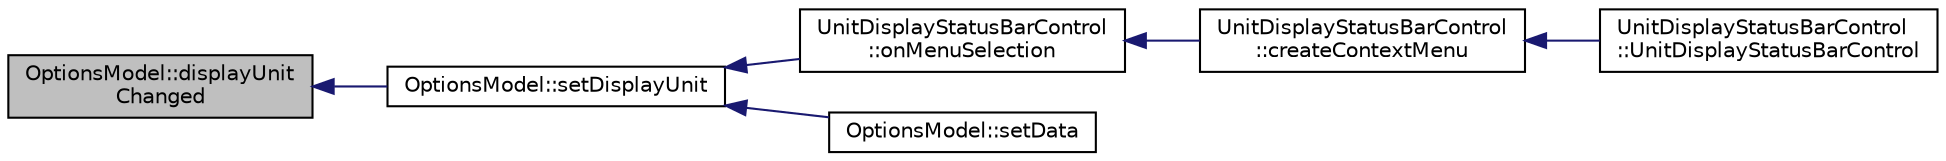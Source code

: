 digraph "OptionsModel::displayUnitChanged"
{
  edge [fontname="Helvetica",fontsize="10",labelfontname="Helvetica",labelfontsize="10"];
  node [fontname="Helvetica",fontsize="10",shape=record];
  rankdir="LR";
  Node18 [label="OptionsModel::displayUnit\lChanged",height=0.2,width=0.4,color="black", fillcolor="grey75", style="filled", fontcolor="black"];
  Node18 -> Node19 [dir="back",color="midnightblue",fontsize="10",style="solid",fontname="Helvetica"];
  Node19 [label="OptionsModel::setDisplayUnit",height=0.2,width=0.4,color="black", fillcolor="white", style="filled",URL="$class_options_model.html#a42efacc748130848acc20247a7ed4617",tooltip="Updates current unit in memory, settings and emits displayUnitChanged(newUnit) signal. "];
  Node19 -> Node20 [dir="back",color="midnightblue",fontsize="10",style="solid",fontname="Helvetica"];
  Node20 [label="UnitDisplayStatusBarControl\l::onMenuSelection",height=0.2,width=0.4,color="black", fillcolor="white", style="filled",URL="$class_unit_display_status_bar_control.html#a8989bed2d30e0e376046356adc216a12",tooltip="Tells underlying optionsModel to update its current display unit. "];
  Node20 -> Node21 [dir="back",color="midnightblue",fontsize="10",style="solid",fontname="Helvetica"];
  Node21 [label="UnitDisplayStatusBarControl\l::createContextMenu",height=0.2,width=0.4,color="black", fillcolor="white", style="filled",URL="$class_unit_display_status_bar_control.html#a3d131e977c2e9095d05d362d456a0e47",tooltip="Creates context menu, its actions, and wires up all the relevant signals for mouse events..."];
  Node21 -> Node22 [dir="back",color="midnightblue",fontsize="10",style="solid",fontname="Helvetica"];
  Node22 [label="UnitDisplayStatusBarControl\l::UnitDisplayStatusBarControl",height=0.2,width=0.4,color="black", fillcolor="white", style="filled",URL="$class_unit_display_status_bar_control.html#aa4a399de0d0d93dedf44bcb328f78131"];
  Node19 -> Node23 [dir="back",color="midnightblue",fontsize="10",style="solid",fontname="Helvetica"];
  Node23 [label="OptionsModel::setData",height=0.2,width=0.4,color="black", fillcolor="white", style="filled",URL="$class_options_model.html#a3102b457f4d46efac8ecb03b3d536b62"];
}
